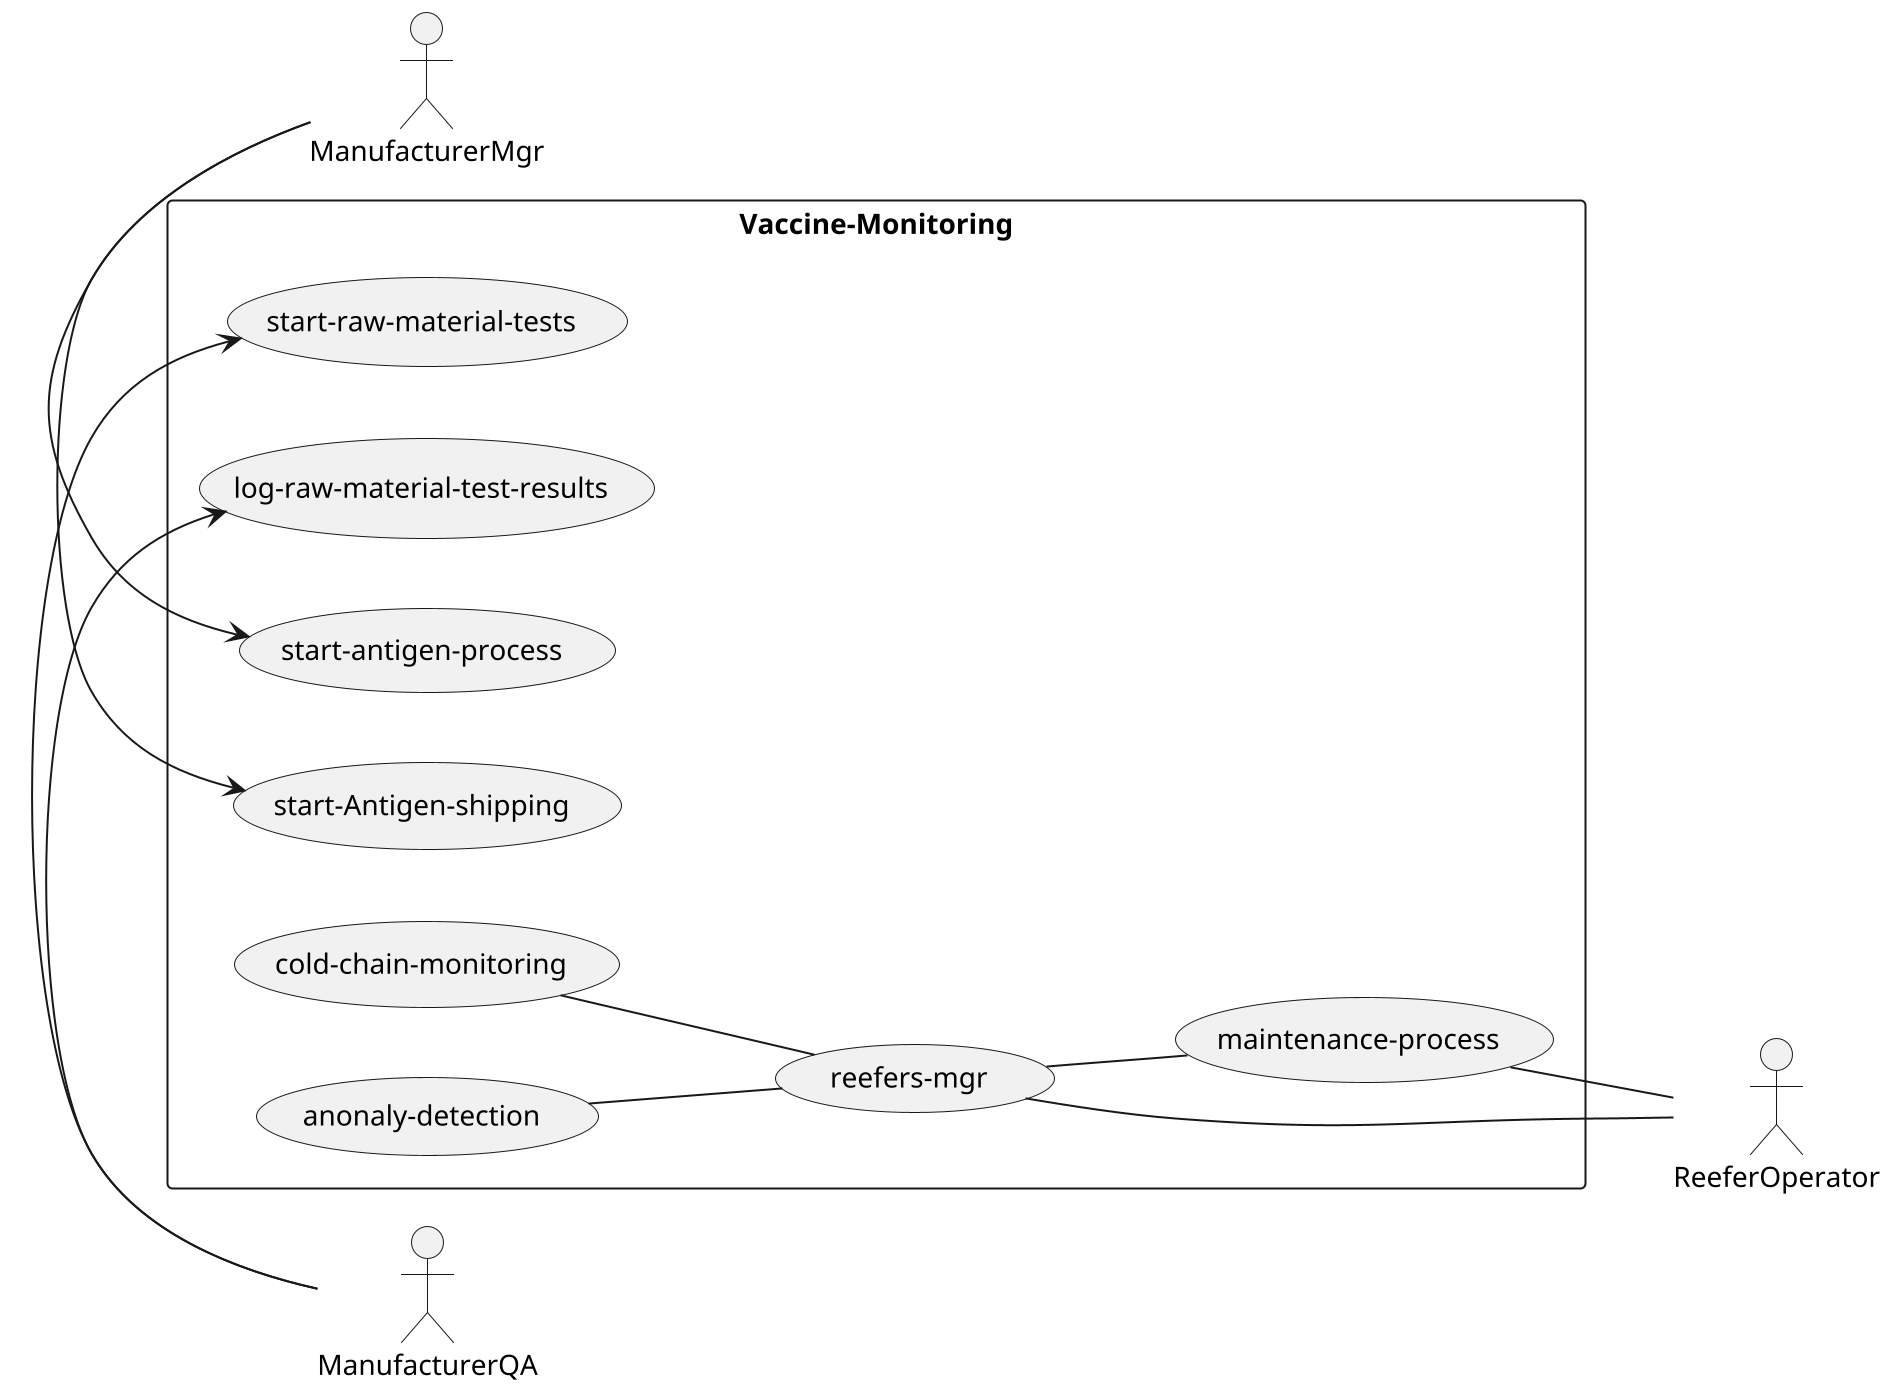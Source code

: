 @startuml kc-usecases
scale 2
left to right direction
skinparam PackageStyle rect
actor ManufacturerQA
actor ManufacturerMgr
actor ReeferOperator
rectangle Vaccine-Monitoring {
    ManufacturerQA -> (start-raw-material-tests)
    ManufacturerQA -> (log-raw-material-test-results)
    ManufacturerMgr -> (start-antigen-process)
    ManufacturerMgr -> (start-Antigen-shipping)
    (cold-chain-monitoring) -- (reefers-mgr)
    (anonaly-detection) -- (reefers-mgr)
    (reefers-mgr) --  (maintenance-process)
    (maintenance-process) -- ReeferOperator
    (reefers-mgr) -- ReeferOperator
}
@enduml

